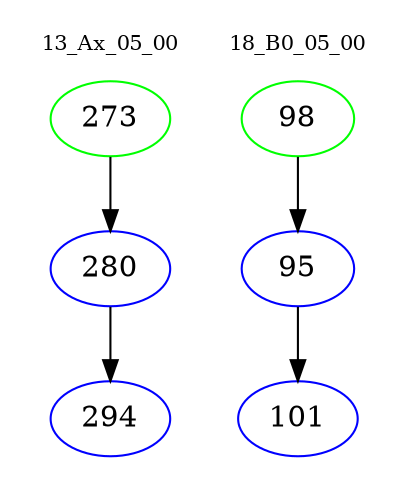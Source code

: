 digraph{
subgraph cluster_0 {
color = white
label = "13_Ax_05_00";
fontsize=10;
T0_273 [label="273", color="green"]
T0_273 -> T0_280 [color="black"]
T0_280 [label="280", color="blue"]
T0_280 -> T0_294 [color="black"]
T0_294 [label="294", color="blue"]
}
subgraph cluster_1 {
color = white
label = "18_B0_05_00";
fontsize=10;
T1_98 [label="98", color="green"]
T1_98 -> T1_95 [color="black"]
T1_95 [label="95", color="blue"]
T1_95 -> T1_101 [color="black"]
T1_101 [label="101", color="blue"]
}
}
